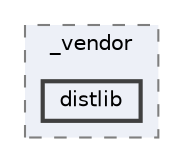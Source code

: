 digraph "C:/Users/LukeMabie/documents/Development/Password_Saver_Using_Django-master/venv/Lib/site-packages/pip/_vendor/distlib"
{
 // LATEX_PDF_SIZE
  bgcolor="transparent";
  edge [fontname=Helvetica,fontsize=10,labelfontname=Helvetica,labelfontsize=10];
  node [fontname=Helvetica,fontsize=10,shape=box,height=0.2,width=0.4];
  compound=true
  subgraph clusterdir_5eb293a508d632f7a3df64020434be11 {
    graph [ bgcolor="#edf0f7", pencolor="grey50", label="_vendor", fontname=Helvetica,fontsize=10 style="filled,dashed", URL="dir_5eb293a508d632f7a3df64020434be11.html",tooltip=""]
  dir_f71a6470acd7e10d77dc2b1388bc5458 [label="distlib", fillcolor="#edf0f7", color="grey25", style="filled,bold", URL="dir_f71a6470acd7e10d77dc2b1388bc5458.html",tooltip=""];
  }
}
